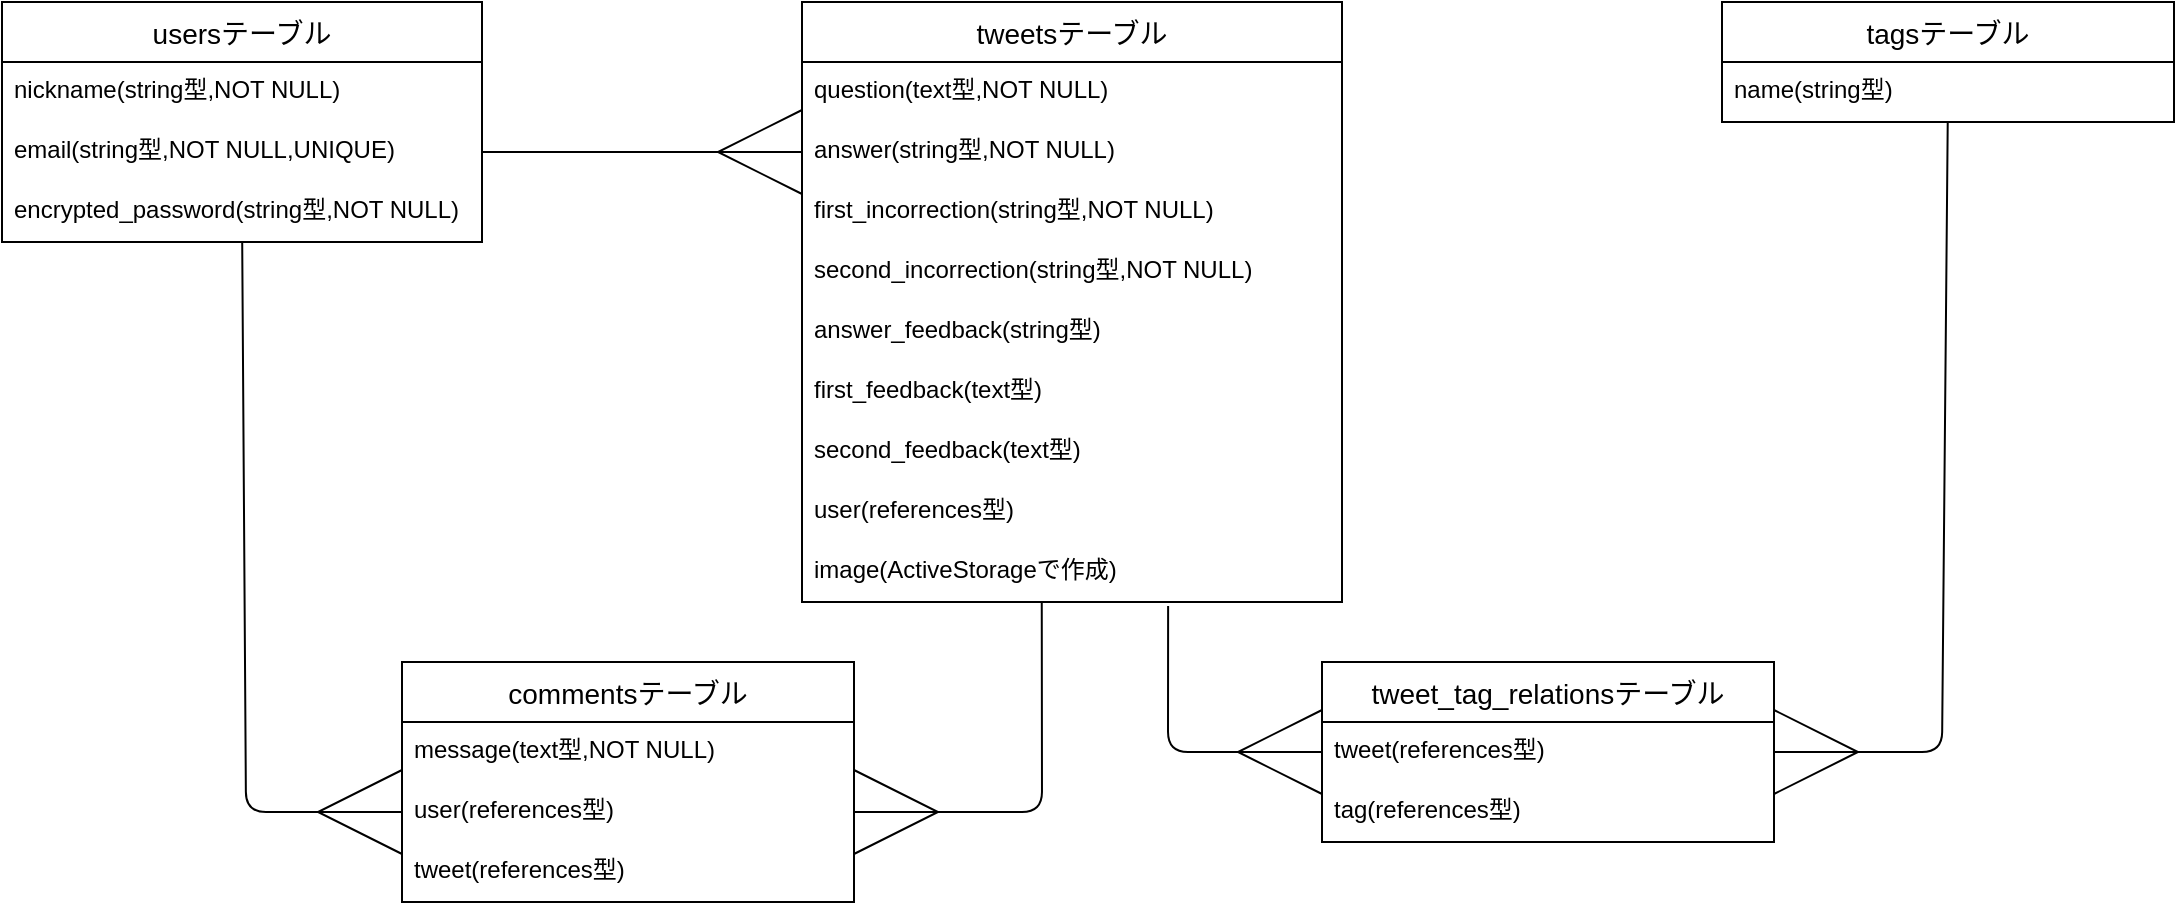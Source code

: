 <mxfile>
    <diagram id="kFb58lksF8aHzTHOovRK" name="ページ1">
        <mxGraphModel dx="387" dy="611" grid="1" gridSize="10" guides="1" tooltips="1" connect="1" arrows="1" fold="1" page="1" pageScale="1" pageWidth="1169" pageHeight="827" background="none" math="0" shadow="0">
            <root>
                <mxCell id="0"/>
                <mxCell id="1" parent="0"/>
                <mxCell id="15" value="usersテーブル" style="swimlane;fontStyle=0;childLayout=stackLayout;horizontal=1;startSize=30;horizontalStack=0;resizeParent=1;resizeParentMax=0;resizeLast=0;collapsible=1;marginBottom=0;align=center;fontSize=14;" parent="1" vertex="1">
                    <mxGeometry x="40" y="70" width="240" height="120" as="geometry">
                        <mxRectangle x="20" y="100" width="70" height="26" as="alternateBounds"/>
                    </mxGeometry>
                </mxCell>
                <mxCell id="16" value="nickname(string型,NOT NULL)" style="text;strokeColor=none;fillColor=none;spacingLeft=4;spacingRight=4;overflow=hidden;rotatable=0;points=[[0,0.5],[1,0.5]];portConstraint=eastwest;fontSize=12;" parent="15" vertex="1">
                    <mxGeometry y="30" width="240" height="30" as="geometry"/>
                </mxCell>
                <mxCell id="17" value="email(string型,NOT NULL,UNIQUE)" style="text;strokeColor=none;fillColor=none;spacingLeft=4;spacingRight=4;overflow=hidden;rotatable=0;points=[[0,0.5],[1,0.5]];portConstraint=eastwest;fontSize=12;" parent="15" vertex="1">
                    <mxGeometry y="60" width="240" height="30" as="geometry"/>
                </mxCell>
                <object label="encrypted_password(string型,NOT NULL)" item4="" id="18">
                    <mxCell style="text;strokeColor=none;fillColor=none;spacingLeft=4;spacingRight=4;overflow=hidden;rotatable=0;points=[[0,0.5],[1,0.5]];portConstraint=eastwest;fontSize=12;direction=east;" parent="15" vertex="1">
                        <mxGeometry y="90" width="240" height="30" as="geometry"/>
                    </mxCell>
                </object>
                <mxCell id="28" value="tweetsテーブル" style="swimlane;fontStyle=0;childLayout=stackLayout;horizontal=1;startSize=30;horizontalStack=0;resizeParent=1;resizeParentMax=0;resizeLast=0;collapsible=1;marginBottom=0;align=center;fontSize=14;" parent="1" vertex="1">
                    <mxGeometry x="440" y="70" width="270" height="300" as="geometry">
                        <mxRectangle x="20" y="100" width="70" height="26" as="alternateBounds"/>
                    </mxGeometry>
                </mxCell>
                <object label="question(text型,NOT NULL)" item4="" id="31">
                    <mxCell style="text;strokeColor=none;fillColor=none;spacingLeft=4;spacingRight=4;overflow=hidden;rotatable=0;points=[[0,0.5],[1,0.5]];portConstraint=eastwest;fontSize=12;direction=east;" parent="28" vertex="1">
                        <mxGeometry y="30" width="270" height="30" as="geometry"/>
                    </mxCell>
                </object>
                <mxCell id="32" value="answer(string型,NOT NULL)" style="text;strokeColor=none;fillColor=none;spacingLeft=4;spacingRight=4;overflow=hidden;rotatable=0;points=[[0,0.5],[1,0.5]];portConstraint=eastwest;fontSize=12;" parent="28" vertex="1">
                    <mxGeometry y="60" width="270" height="30" as="geometry"/>
                </mxCell>
                <mxCell id="33" value="first_incorrection(string型,NOT NULL)" style="text;strokeColor=none;fillColor=none;spacingLeft=4;spacingRight=4;overflow=hidden;rotatable=0;points=[[0,0.5],[1,0.5]];portConstraint=eastwest;fontSize=12;" parent="28" vertex="1">
                    <mxGeometry y="90" width="270" height="30" as="geometry"/>
                </mxCell>
                <mxCell id="92" value="second_incorrection(string型,NOT NULL)" style="text;strokeColor=none;fillColor=none;spacingLeft=4;spacingRight=4;overflow=hidden;rotatable=0;points=[[0,0.5],[1,0.5]];portConstraint=eastwest;fontSize=12;" parent="28" vertex="1">
                    <mxGeometry y="120" width="270" height="30" as="geometry"/>
                </mxCell>
                <mxCell id="35" value="answer_feedback(string型)" style="text;strokeColor=none;fillColor=none;spacingLeft=4;spacingRight=4;overflow=hidden;rotatable=0;points=[[0,0.5],[1,0.5]];portConstraint=eastwest;fontSize=12;" parent="28" vertex="1">
                    <mxGeometry y="150" width="270" height="30" as="geometry"/>
                </mxCell>
                <mxCell id="93" value="first_feedback(text型)" style="text;strokeColor=none;fillColor=none;spacingLeft=4;spacingRight=4;overflow=hidden;rotatable=0;points=[[0,0.5],[1,0.5]];portConstraint=eastwest;fontSize=12;" parent="28" vertex="1">
                    <mxGeometry y="180" width="270" height="30" as="geometry"/>
                </mxCell>
                <mxCell id="94" value="second_feedback(text型)" style="text;strokeColor=none;fillColor=none;spacingLeft=4;spacingRight=4;overflow=hidden;rotatable=0;points=[[0,0.5],[1,0.5]];portConstraint=eastwest;fontSize=12;" parent="28" vertex="1">
                    <mxGeometry y="210" width="270" height="30" as="geometry"/>
                </mxCell>
                <mxCell id="39" value="user(references型)" style="text;strokeColor=none;fillColor=none;spacingLeft=4;spacingRight=4;overflow=hidden;rotatable=0;points=[[0,0.5],[1,0.5]];portConstraint=eastwest;fontSize=12;labelBackgroundColor=none;" parent="28" vertex="1">
                    <mxGeometry y="240" width="270" height="30" as="geometry"/>
                </mxCell>
                <mxCell id="29" value="image(ActiveStorageで作成)" style="text;strokeColor=none;fillColor=none;spacingLeft=4;spacingRight=4;overflow=hidden;rotatable=0;points=[[0,0.5],[1,0.5]];portConstraint=eastwest;fontSize=12;" parent="28" vertex="1">
                    <mxGeometry y="270" width="270" height="30" as="geometry"/>
                </mxCell>
                <mxCell id="41" value="" style="fontSize=12;html=1;endArrow=ERmany;exitX=1;exitY=0.5;exitDx=0;exitDy=0;entryX=0;entryY=0.5;entryDx=0;entryDy=0;strokeWidth=1;jumpSize=5;endSize=40;" parent="1" source="17" target="32" edge="1">
                    <mxGeometry width="100" height="100" relative="1" as="geometry">
                        <mxPoint x="320" y="205" as="sourcePoint"/>
                        <mxPoint x="314" y="607" as="targetPoint"/>
                    </mxGeometry>
                </mxCell>
                <mxCell id="42" value="commentsテーブル" style="swimlane;fontStyle=0;childLayout=stackLayout;horizontal=1;startSize=30;horizontalStack=0;resizeParent=1;resizeParentMax=0;resizeLast=0;collapsible=1;marginBottom=0;align=center;fontSize=14;" parent="1" vertex="1">
                    <mxGeometry x="240" y="400" width="226" height="120" as="geometry">
                        <mxRectangle x="20" y="100" width="70" height="26" as="alternateBounds"/>
                    </mxGeometry>
                </mxCell>
                <object label="message(text型,NOT NULL)" item4="" id="95">
                    <mxCell style="text;strokeColor=none;fillColor=none;spacingLeft=4;spacingRight=4;overflow=hidden;rotatable=0;points=[[0,0.5],[1,0.5]];portConstraint=eastwest;fontSize=12;direction=east;" parent="42" vertex="1">
                        <mxGeometry y="30" width="226" height="30" as="geometry"/>
                    </mxCell>
                </object>
                <mxCell id="52" value="user(references型)" style="text;strokeColor=none;fillColor=none;spacingLeft=4;spacingRight=4;overflow=hidden;rotatable=0;points=[[0,0.5],[1,0.5]];portConstraint=eastwest;fontSize=12;" parent="42" vertex="1">
                    <mxGeometry y="60" width="226" height="30" as="geometry"/>
                </mxCell>
                <mxCell id="72" value="tweet(references型)" style="text;strokeColor=none;fillColor=none;spacingLeft=4;spacingRight=4;overflow=hidden;rotatable=0;points=[[0,0.5],[1,0.5]];portConstraint=eastwest;fontSize=12;" parent="42" vertex="1">
                    <mxGeometry y="90" width="226" height="30" as="geometry"/>
                </mxCell>
                <mxCell id="73" value="tweet_tag_relationsテーブル" style="swimlane;fontStyle=0;childLayout=stackLayout;horizontal=1;startSize=30;horizontalStack=0;resizeParent=1;resizeParentMax=0;resizeLast=0;collapsible=1;marginBottom=0;align=center;fontSize=14;" parent="1" vertex="1">
                    <mxGeometry x="700" y="400" width="226" height="90" as="geometry">
                        <mxRectangle x="20" y="100" width="70" height="26" as="alternateBounds"/>
                    </mxGeometry>
                </mxCell>
                <mxCell id="97" value="tweet(references型)" style="text;strokeColor=none;fillColor=none;spacingLeft=4;spacingRight=4;overflow=hidden;rotatable=0;points=[[0,0.5],[1,0.5]];portConstraint=eastwest;fontSize=12;" parent="73" vertex="1">
                    <mxGeometry y="30" width="226" height="30" as="geometry"/>
                </mxCell>
                <mxCell id="96" value="tag(references型)" style="text;strokeColor=none;fillColor=none;spacingLeft=4;spacingRight=4;overflow=hidden;rotatable=0;points=[[0,0.5],[1,0.5]];portConstraint=eastwest;fontSize=12;" parent="73" vertex="1">
                    <mxGeometry y="60" width="226" height="30" as="geometry"/>
                </mxCell>
                <mxCell id="91" value="" style="fontSize=12;html=1;endArrow=ERmany;entryX=0;entryY=0.5;entryDx=0;entryDy=0;strokeWidth=1;jumpSize=5;endSize=40;" parent="1" source="18" target="52" edge="1">
                    <mxGeometry width="100" height="100" relative="1" as="geometry">
                        <mxPoint x="199.938" y="220" as="sourcePoint"/>
                        <mxPoint x="320" y="445" as="targetPoint"/>
                        <Array as="points">
                            <mxPoint x="162" y="475"/>
                        </Array>
                    </mxGeometry>
                </mxCell>
                <mxCell id="98" value="tagsテーブル" style="swimlane;fontStyle=0;childLayout=stackLayout;horizontal=1;startSize=30;horizontalStack=0;resizeParent=1;resizeParentMax=0;resizeLast=0;collapsible=1;marginBottom=0;align=center;fontSize=14;" parent="1" vertex="1">
                    <mxGeometry x="900" y="70" width="226" height="60" as="geometry">
                        <mxRectangle x="20" y="100" width="70" height="26" as="alternateBounds"/>
                    </mxGeometry>
                </mxCell>
                <mxCell id="101" value="name(string型)" style="text;strokeColor=none;fillColor=none;spacingLeft=4;spacingRight=4;overflow=hidden;rotatable=0;points=[[0,0.5],[1,0.5]];portConstraint=eastwest;fontSize=12;" parent="98" vertex="1">
                    <mxGeometry y="30" width="226" height="30" as="geometry"/>
                </mxCell>
                <mxCell id="102" value="" style="fontSize=12;html=1;endArrow=ERmany;entryX=1;entryY=0.5;entryDx=0;entryDy=0;strokeWidth=1;jumpSize=5;endSize=40;exitX=0.444;exitY=1;exitDx=0;exitDy=0;exitPerimeter=0;" parent="1" source="29" target="52" edge="1">
                    <mxGeometry width="100" height="100" relative="1" as="geometry">
                        <mxPoint x="170.1" y="200" as="sourcePoint"/>
                        <mxPoint x="250" y="485" as="targetPoint"/>
                        <Array as="points">
                            <mxPoint x="560" y="475"/>
                        </Array>
                    </mxGeometry>
                </mxCell>
                <mxCell id="103" value="" style="fontSize=12;html=1;endArrow=ERmany;entryX=0;entryY=0.5;entryDx=0;entryDy=0;strokeWidth=1;jumpSize=5;endSize=40;exitX=0.678;exitY=1.067;exitDx=0;exitDy=0;exitPerimeter=0;" parent="1" source="29" target="97" edge="1">
                    <mxGeometry width="100" height="100" relative="1" as="geometry">
                        <mxPoint x="610.1" y="200" as="sourcePoint"/>
                        <mxPoint x="690" y="485" as="targetPoint"/>
                        <Array as="points">
                            <mxPoint x="623" y="445"/>
                        </Array>
                    </mxGeometry>
                </mxCell>
                <mxCell id="104" value="" style="fontSize=12;html=1;endArrow=ERmany;entryX=1;entryY=0.5;entryDx=0;entryDy=0;strokeWidth=1;jumpSize=5;endSize=40;" parent="1" source="101" target="97" edge="1">
                    <mxGeometry width="100" height="100" relative="1" as="geometry">
                        <mxPoint x="973.88" y="240" as="sourcePoint"/>
                        <mxPoint x="900" y="345" as="targetPoint"/>
                        <Array as="points">
                            <mxPoint x="1010" y="445"/>
                        </Array>
                    </mxGeometry>
                </mxCell>
            </root>
        </mxGraphModel>
    </diagram>
</mxfile>